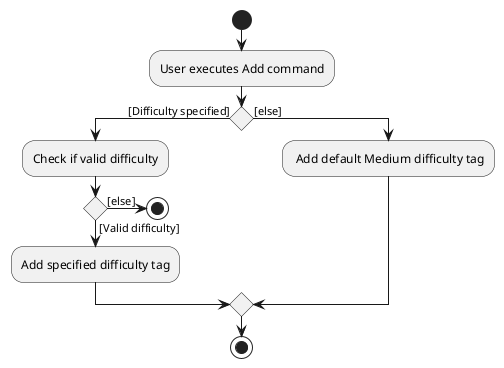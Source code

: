 @startuml
start
:User executes Add command;

'Since the beta syntax does not support placing the condition outside the
'diamond we place it as the true branch instead.

if () then ([Difficulty specified])
    :Check if valid difficulty;
    if () then ([Valid difficulty])
    :Add specified difficulty tag;
    else ([else])
        stop
    endif
   else ([else])
       : Add default Medium difficulty tag;
endif
stop
@enduml